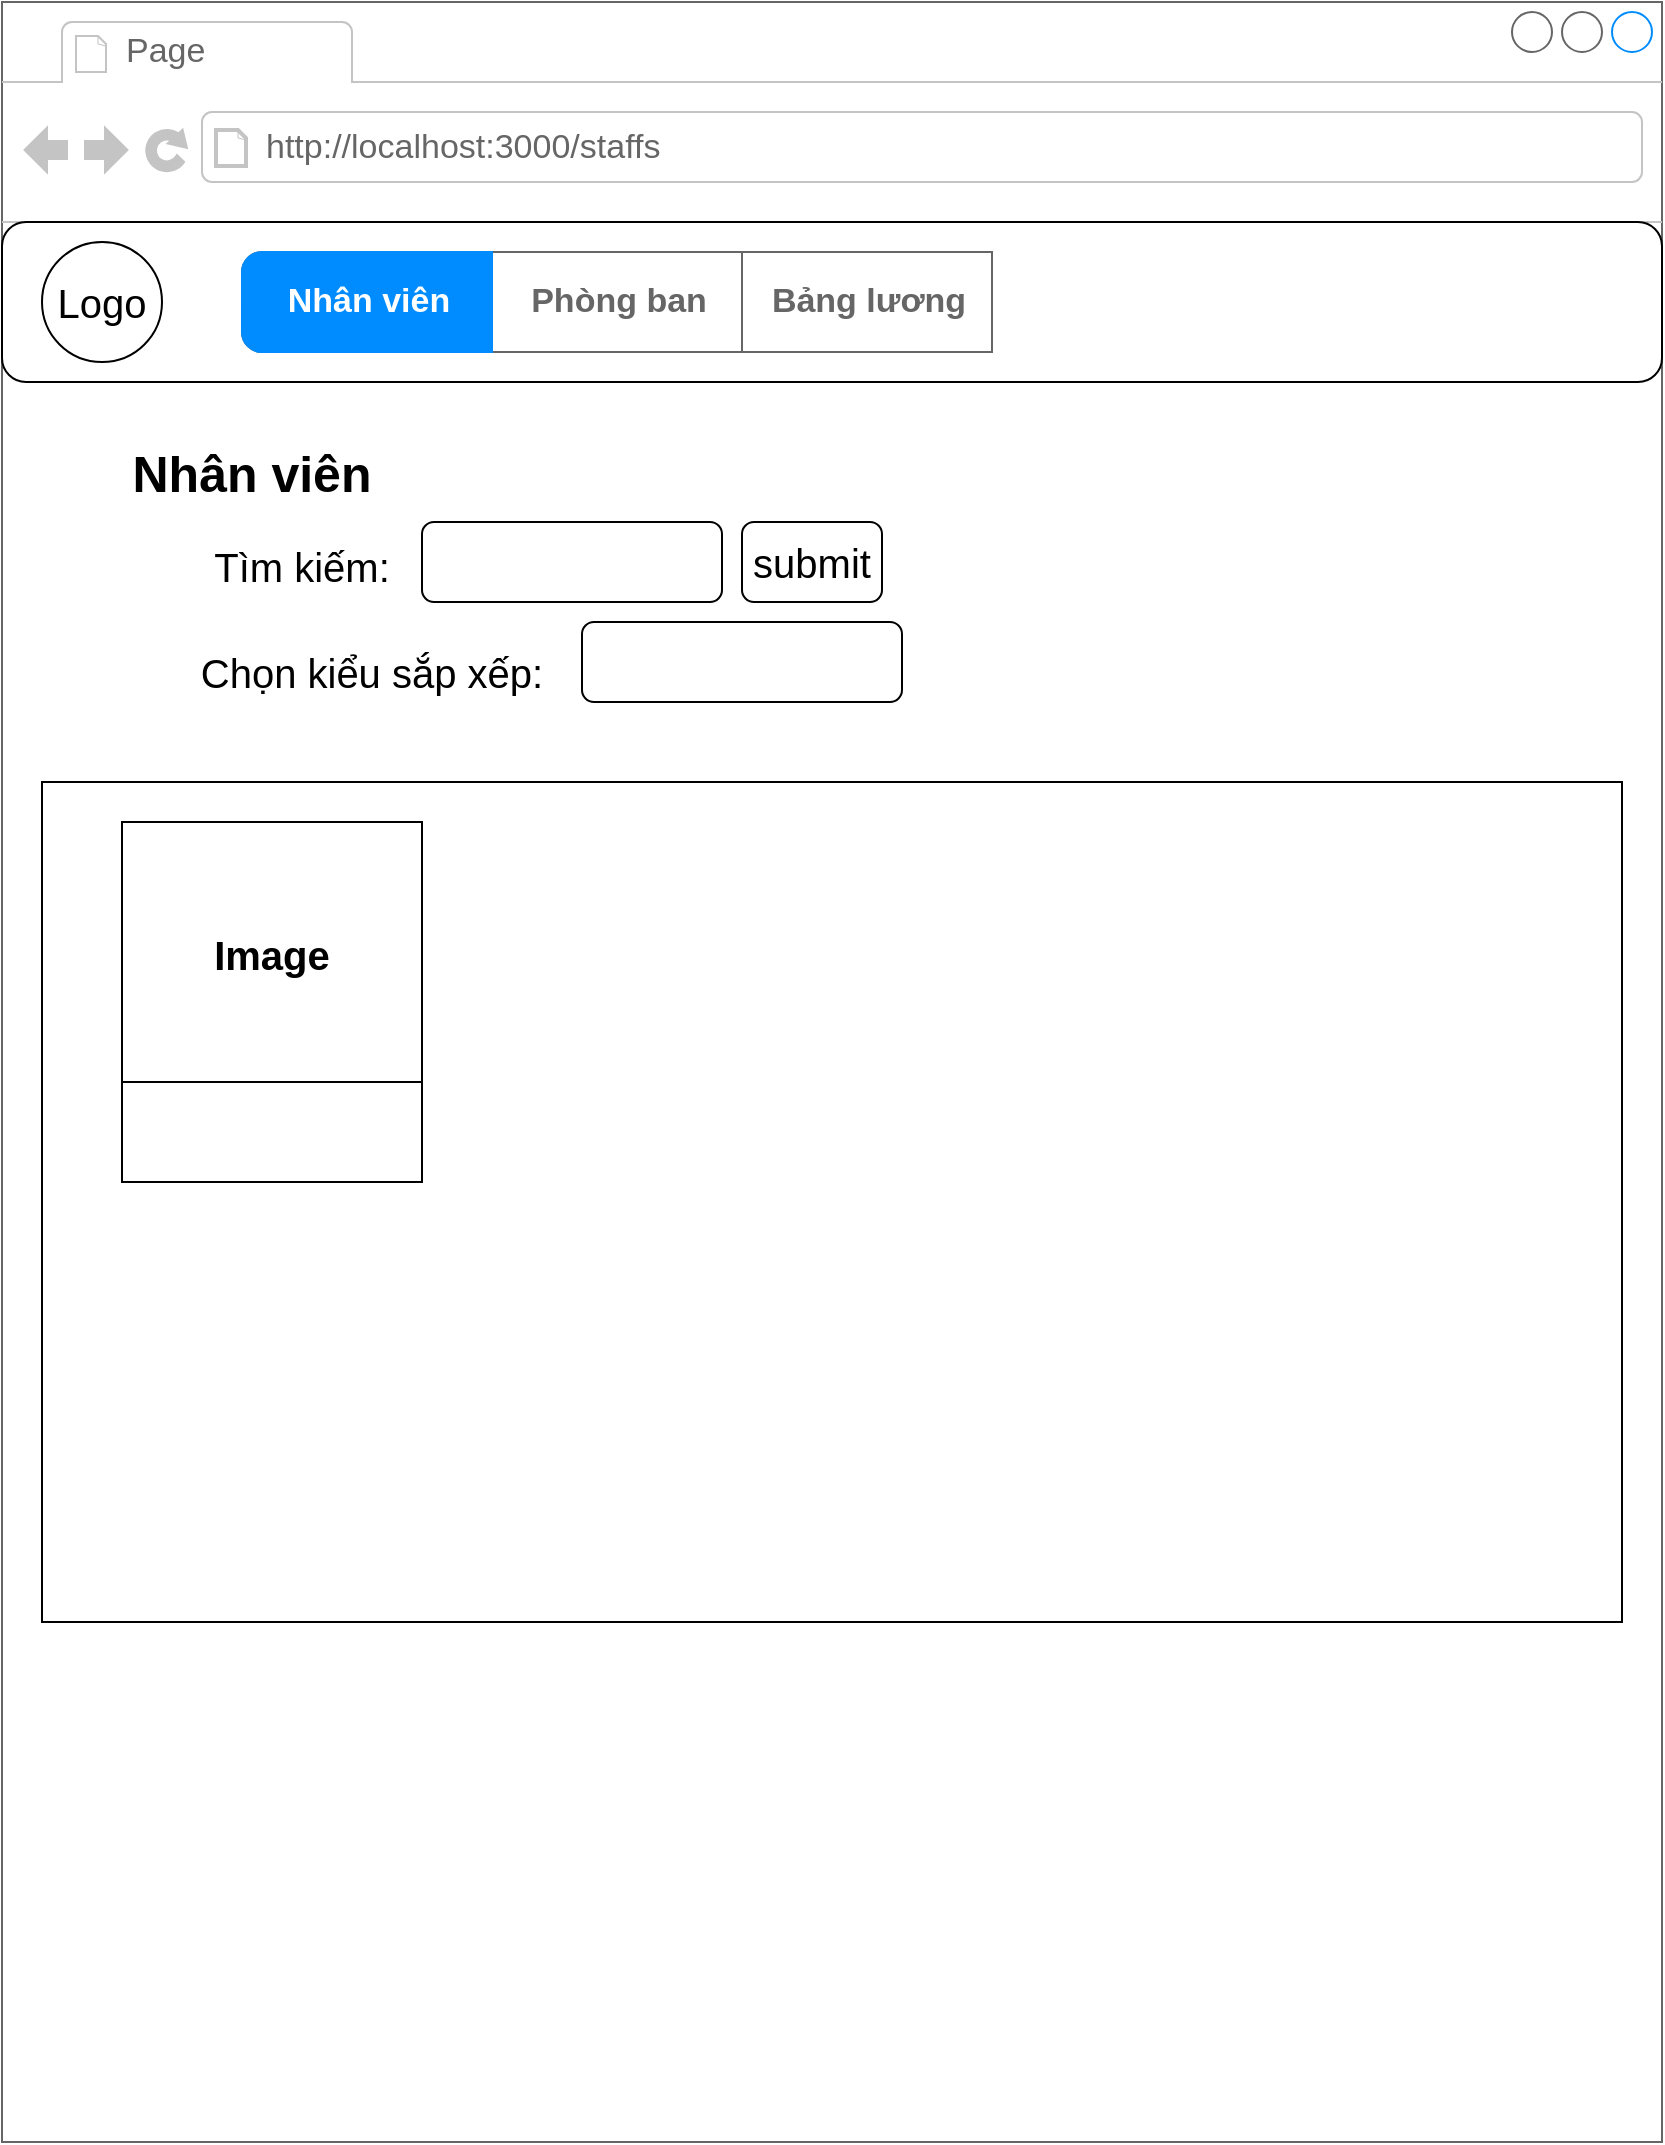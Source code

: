 <mxfile>
    <diagram id="rMl9iflxkGLZWtaf3qP7" name="Page-1">
        <mxGraphModel dx="1093" dy="767" grid="1" gridSize="10" guides="1" tooltips="1" connect="1" arrows="1" fold="1" page="1" pageScale="1" pageWidth="850" pageHeight="1100" math="0" shadow="0">
            <root>
                <mxCell id="0"/>
                <mxCell id="1" parent="0"/>
                <mxCell id="2" value="su" style="strokeWidth=1;shadow=0;dashed=0;align=center;html=1;shape=mxgraph.mockup.containers.browserWindow;rSize=0;strokeColor=#666666;strokeColor2=#008cff;strokeColor3=#c4c4c4;mainText=,;recursiveResize=0;" parent="1" vertex="1">
                    <mxGeometry x="10" y="10" width="830" height="1070" as="geometry"/>
                </mxCell>
                <mxCell id="3" value="Page" style="strokeWidth=1;shadow=0;dashed=0;align=center;html=1;shape=mxgraph.mockup.containers.anchor;fontSize=17;fontColor=#666666;align=left;" parent="2" vertex="1">
                    <mxGeometry x="60" y="12" width="110" height="26" as="geometry"/>
                </mxCell>
                <mxCell id="4" value="http://localhost:3000/staffs" style="strokeWidth=1;shadow=0;dashed=0;align=center;html=1;shape=mxgraph.mockup.containers.anchor;rSize=0;fontSize=17;fontColor=#666666;align=left;" parent="2" vertex="1">
                    <mxGeometry x="130" y="60" width="250" height="26" as="geometry"/>
                </mxCell>
                <mxCell id="14" value="&lt;b&gt;&lt;font style=&quot;font-size: 25px&quot;&gt;Nhân viên&lt;/font&gt;&lt;/b&gt;" style="text;html=1;strokeColor=none;fillColor=none;align=center;verticalAlign=middle;whiteSpace=wrap;rounded=0;fontSize=20;" parent="2" vertex="1">
                    <mxGeometry x="50" y="210" width="150" height="50" as="geometry"/>
                </mxCell>
                <mxCell id="15" value="&lt;font style=&quot;font-size: 20px&quot;&gt;Tìm kiếm:&lt;/font&gt;" style="text;html=1;strokeColor=none;fillColor=none;align=center;verticalAlign=middle;whiteSpace=wrap;rounded=0;fontSize=25;" parent="2" vertex="1">
                    <mxGeometry x="90" y="260" width="120" height="40" as="geometry"/>
                </mxCell>
                <mxCell id="16" value="" style="rounded=1;whiteSpace=wrap;html=1;fontSize=16;" parent="2" vertex="1">
                    <mxGeometry x="210" y="260" width="150" height="40" as="geometry"/>
                </mxCell>
                <mxCell id="20" value="submit" style="rounded=1;whiteSpace=wrap;html=1;fontSize=20;" parent="2" vertex="1">
                    <mxGeometry x="370" y="260" width="70" height="40" as="geometry"/>
                </mxCell>
                <mxCell id="22" value="Chọn kiểu sắp xếp:" style="text;html=1;strokeColor=none;fillColor=none;align=center;verticalAlign=middle;whiteSpace=wrap;rounded=0;fontSize=20;" parent="2" vertex="1">
                    <mxGeometry x="90" y="310" width="190" height="50" as="geometry"/>
                </mxCell>
                <mxCell id="23" value="" style="rounded=1;whiteSpace=wrap;html=1;fontSize=20;" parent="2" vertex="1">
                    <mxGeometry x="290" y="310" width="160" height="40" as="geometry"/>
                </mxCell>
                <mxCell id="24" value="" style="rounded=0;whiteSpace=wrap;html=1;fontSize=20;" vertex="1" parent="2">
                    <mxGeometry x="20" y="390" width="790" height="420" as="geometry"/>
                </mxCell>
                <mxCell id="37" value="Image" style="swimlane;fontSize=20;startSize=130;" vertex="1" parent="2">
                    <mxGeometry x="60" y="410" width="150" height="180" as="geometry"/>
                </mxCell>
                <mxCell id="5" value="" style="rounded=1;whiteSpace=wrap;html=1;" parent="1" vertex="1">
                    <mxGeometry x="10" y="120" width="830" height="80" as="geometry"/>
                </mxCell>
                <mxCell id="7" value="&lt;font style=&quot;font-size: 20px&quot;&gt;Logo&lt;/font&gt;" style="ellipse;whiteSpace=wrap;html=1;" parent="1" vertex="1">
                    <mxGeometry x="30" y="130" width="60" height="60" as="geometry"/>
                </mxCell>
                <mxCell id="8" value="" style="strokeWidth=1;shadow=0;dashed=0;align=center;html=1;shape=mxgraph.mockup.rrect;rSize=10;fillColor=#ffffff;strokeColor=#666666;fontSize=20;" parent="1" vertex="1">
                    <mxGeometry x="130" y="135" width="370" height="50" as="geometry"/>
                </mxCell>
                <mxCell id="9" value="Phòng ban" style="strokeColor=inherit;fillColor=inherit;gradientColor=inherit;strokeWidth=1;shadow=0;dashed=0;align=center;html=1;shape=mxgraph.mockup.rrect;rSize=0;fontSize=17;fontColor=#666666;fontStyle=1;resizeHeight=1;" parent="8" vertex="1">
                    <mxGeometry width="125" height="50" relative="1" as="geometry">
                        <mxPoint x="125" as="offset"/>
                    </mxGeometry>
                </mxCell>
                <mxCell id="10" value="Bảng lương" style="strokeColor=inherit;fillColor=inherit;gradientColor=inherit;strokeWidth=1;shadow=0;dashed=0;align=center;html=1;shape=mxgraph.mockup.rrect;rSize=0;fontSize=17;fontColor=#666666;fontStyle=1;resizeHeight=1;" parent="8" vertex="1">
                    <mxGeometry width="125" height="50" relative="1" as="geometry">
                        <mxPoint x="250" as="offset"/>
                    </mxGeometry>
                </mxCell>
                <mxCell id="12" value="Nhân viên" style="strokeWidth=1;shadow=0;dashed=0;align=center;html=1;shape=mxgraph.mockup.leftButton;rSize=10;fontSize=17;fontColor=#ffffff;fontStyle=1;fillColor=#008cff;strokeColor=#008cff;resizeHeight=1;" parent="8" vertex="1">
                    <mxGeometry width="125" height="50" relative="1" as="geometry"/>
                </mxCell>
            </root>
        </mxGraphModel>
    </diagram>
</mxfile>